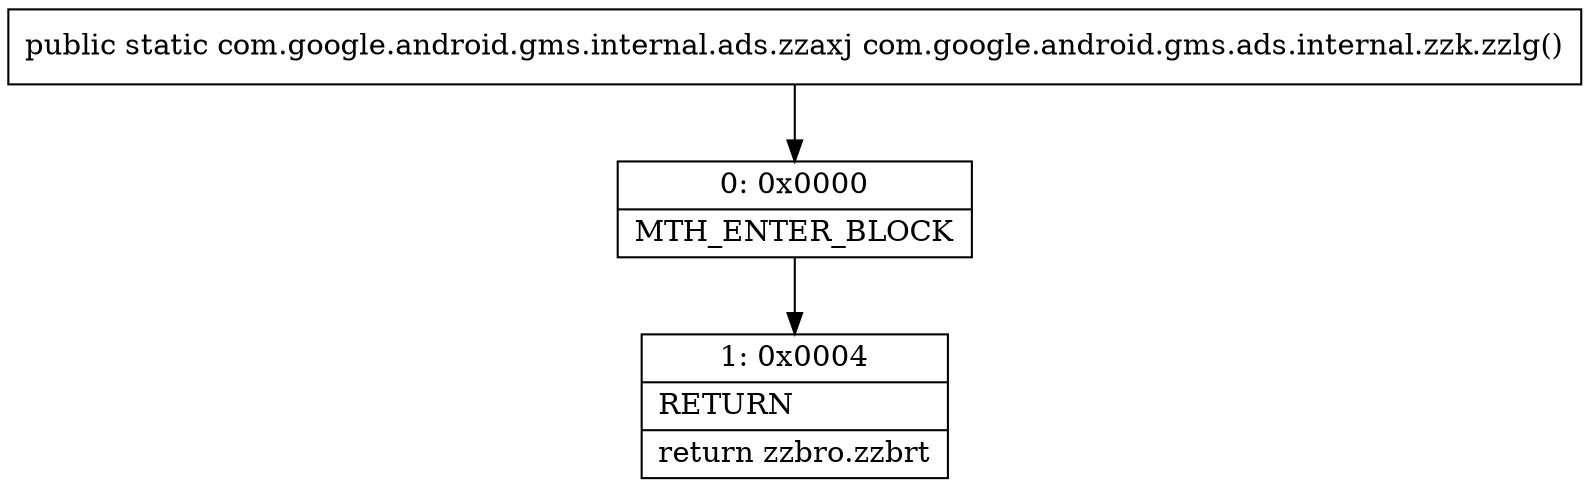 digraph "CFG forcom.google.android.gms.ads.internal.zzk.zzlg()Lcom\/google\/android\/gms\/internal\/ads\/zzaxj;" {
Node_0 [shape=record,label="{0\:\ 0x0000|MTH_ENTER_BLOCK\l}"];
Node_1 [shape=record,label="{1\:\ 0x0004|RETURN\l|return zzbro.zzbrt\l}"];
MethodNode[shape=record,label="{public static com.google.android.gms.internal.ads.zzaxj com.google.android.gms.ads.internal.zzk.zzlg() }"];
MethodNode -> Node_0;
Node_0 -> Node_1;
}

